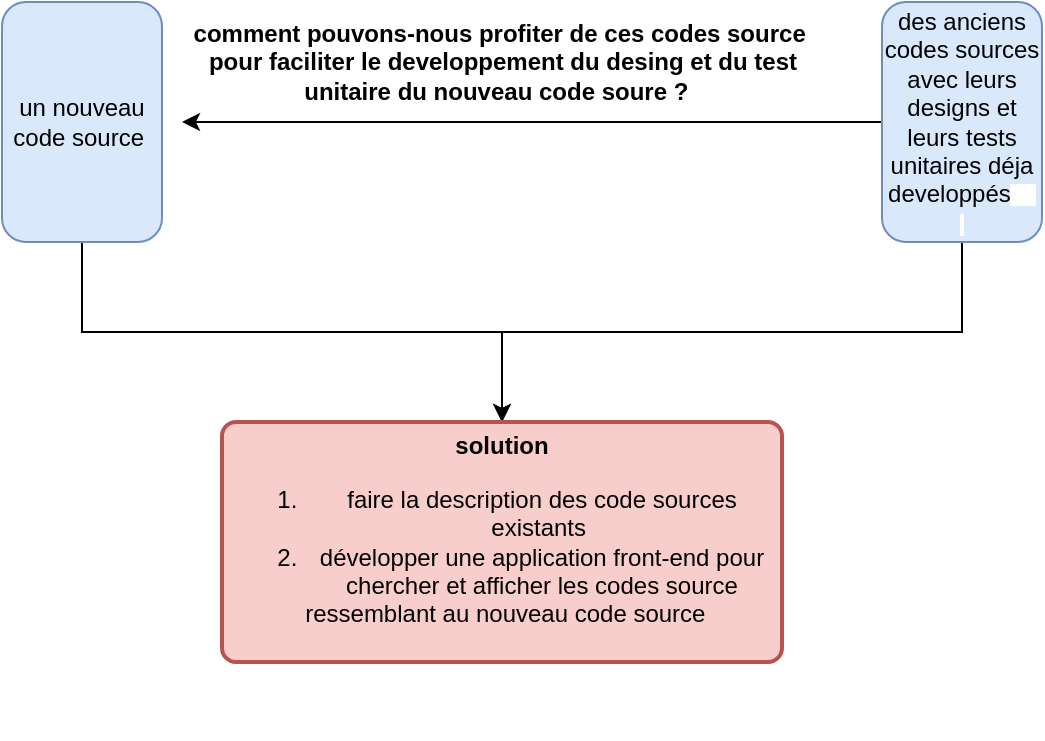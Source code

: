 <mxfile version="20.5.3" type="github"><diagram id="oavpOmia28EUh9yOSLCt" name="Page-1"><mxGraphModel dx="782" dy="379" grid="1" gridSize="10" guides="1" tooltips="1" connect="1" arrows="1" fold="1" page="1" pageScale="1" pageWidth="850" pageHeight="1100" math="0" shadow="0"><root><mxCell id="0"/><mxCell id="1" parent="0"/><mxCell id="3iOX9p6DcPvaLQ-4NZ4O-11" style="edgeStyle=orthogonalEdgeStyle;rounded=0;orthogonalLoop=1;jettySize=auto;html=1;" edge="1" parent="1" source="3iOX9p6DcPvaLQ-4NZ4O-8"><mxGeometry relative="1" as="geometry"><mxPoint x="210" y="140" as="targetPoint"/><Array as="points"><mxPoint x="240" y="140"/><mxPoint x="240" y="140"/></Array></mxGeometry></mxCell><mxCell id="3iOX9p6DcPvaLQ-4NZ4O-18" style="edgeStyle=orthogonalEdgeStyle;rounded=0;orthogonalLoop=1;jettySize=auto;html=1;exitX=1;exitY=0.5;exitDx=0;exitDy=0;" edge="1" parent="1" source="3iOX9p6DcPvaLQ-4NZ4O-8" target="3iOX9p6DcPvaLQ-4NZ4O-17"><mxGeometry relative="1" as="geometry"/></mxCell><mxCell id="3iOX9p6DcPvaLQ-4NZ4O-8" value="des anciens codes sources avec leurs designs et leurs tests unitaires déja developpés&lt;span style=&quot;color: rgba(0, 0, 0, 0); font-family: sans-serif; font-size: 9.439px; text-align: start; background-color: rgb(255, 255, 255);&quot;&gt;c&amp;nbsp; &amp;nbsp; &amp;nbsp;&lt;/span&gt;" style="rounded=1;whiteSpace=wrap;html=1;direction=south;fillColor=#dae8fc;strokeColor=#6c8ebf;" vertex="1" parent="1"><mxGeometry x="560" y="80" width="80" height="120" as="geometry"/></mxCell><mxCell id="3iOX9p6DcPvaLQ-4NZ4O-19" style="edgeStyle=orthogonalEdgeStyle;rounded=0;orthogonalLoop=1;jettySize=auto;html=1;exitX=1;exitY=0.5;exitDx=0;exitDy=0;entryX=0.5;entryY=0;entryDx=0;entryDy=0;" edge="1" parent="1" source="3iOX9p6DcPvaLQ-4NZ4O-9" target="3iOX9p6DcPvaLQ-4NZ4O-17"><mxGeometry relative="1" as="geometry"/></mxCell><mxCell id="3iOX9p6DcPvaLQ-4NZ4O-9" value="un nouveau code source&amp;nbsp;" style="rounded=1;whiteSpace=wrap;html=1;direction=south;fillColor=#dae8fc;strokeColor=#6c8ebf;" vertex="1" parent="1"><mxGeometry x="120" y="80" width="80" height="120" as="geometry"/></mxCell><mxCell id="3iOX9p6DcPvaLQ-4NZ4O-17" value="&lt;div style=&quot;&quot;&gt;&lt;br&gt;&lt;/div&gt;&lt;div style=&quot;&quot;&gt;&lt;span style=&quot;background-color: initial;&quot;&gt;&lt;br&gt;&lt;/span&gt;&lt;/div&gt;&lt;div style=&quot;&quot;&gt;&lt;span style=&quot;background-color: initial;&quot;&gt;&lt;br&gt;&lt;/span&gt;&lt;/div&gt;&lt;div style=&quot;&quot;&gt;&lt;b&gt;solution&lt;/b&gt;&lt;/div&gt;&lt;div style=&quot;&quot;&gt;&lt;ol&gt;&lt;li&gt;&lt;span style=&quot;background-color: initial;&quot;&gt;faire la description des code sources existants&amp;nbsp;&lt;/span&gt;&lt;/li&gt;&lt;li&gt;&lt;span style=&quot;background-color: initial;&quot;&gt;développer&amp;nbsp;une application front-end pour chercher et afficher les codes source ressemblant au nouveau code source&amp;nbsp; &amp;nbsp; &amp;nbsp; &amp;nbsp; &amp;nbsp; &amp;nbsp; &amp;nbsp; &amp;nbsp; &amp;nbsp; &amp;nbsp; &amp;nbsp; &amp;nbsp; &amp;nbsp; &amp;nbsp; &amp;nbsp; &amp;nbsp; &amp;nbsp; &amp;nbsp; &amp;nbsp; &amp;nbsp; &amp;nbsp;&amp;nbsp;&lt;/span&gt;&lt;/li&gt;&lt;/ol&gt;&lt;/div&gt;&lt;div style=&quot;&quot;&gt;&lt;br&gt;&lt;/div&gt;&lt;div style=&quot;&quot;&gt;&lt;br&gt;&lt;/div&gt;" style="rounded=1;whiteSpace=wrap;html=1;absoluteArcSize=1;arcSize=14;strokeWidth=2;fillColor=#f8cecc;strokeColor=#b85450;align=center;" vertex="1" parent="1"><mxGeometry x="230" y="290" width="280" height="120" as="geometry"/></mxCell><mxCell id="3iOX9p6DcPvaLQ-4NZ4O-21" value="&lt;b&gt;comment pouvons-nous profiter de ces codes source&amp;nbsp;&lt;br&gt;pour faciliter le developpement du desing et du test&lt;br&gt;unitaire du nouveau code soure ?&amp;nbsp;&amp;nbsp;&lt;/b&gt;" style="text;html=1;align=center;verticalAlign=middle;resizable=0;points=[];autosize=1;strokeColor=none;fillColor=none;rotation=0;" vertex="1" parent="1"><mxGeometry x="205" y="80" width="330" height="60" as="geometry"/></mxCell></root></mxGraphModel></diagram></mxfile>